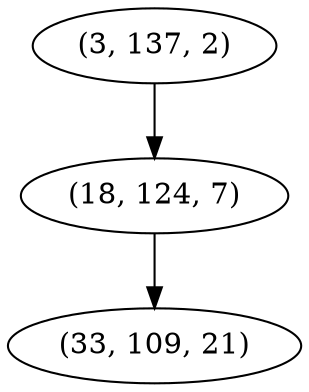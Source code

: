 digraph tree {
    "(3, 137, 2)";
    "(18, 124, 7)";
    "(33, 109, 21)";
    "(3, 137, 2)" -> "(18, 124, 7)";
    "(18, 124, 7)" -> "(33, 109, 21)";
}
